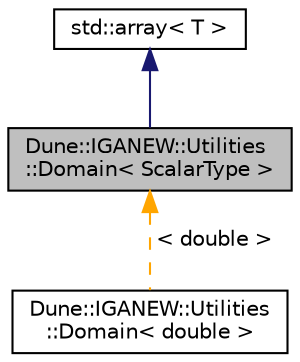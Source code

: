 digraph "Dune::IGANEW::Utilities::Domain&lt; ScalarType &gt;"
{
 // LATEX_PDF_SIZE
  edge [fontname="Helvetica",fontsize="10",labelfontname="Helvetica",labelfontsize="10"];
  node [fontname="Helvetica",fontsize="10",shape=record];
  Node1 [label="Dune::IGANEW::Utilities\l::Domain\< ScalarType \>",height=0.2,width=0.4,color="black", fillcolor="grey75", style="filled", fontcolor="black",tooltip="Small wrapper class that represents a one-dimensional closed domain."];
  Node2 -> Node1 [dir="back",color="midnightblue",fontsize="10",style="solid",fontname="Helvetica"];
  Node2 [label="std::array\< T \>",height=0.2,width=0.4,color="black", fillcolor="white", style="filled",tooltip=" "];
  Node1 -> Node3 [dir="back",color="orange",fontsize="10",style="dashed",label=" \< double \>" ,fontname="Helvetica"];
  Node3 [label="Dune::IGANEW::Utilities\l::Domain\< double \>",height=0.2,width=0.4,color="black", fillcolor="white", style="filled",URL="$df/d18/a01071.html",tooltip=" "];
}
